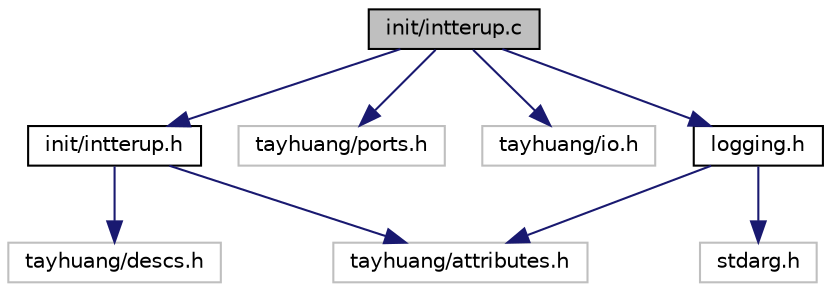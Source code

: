 digraph "init/intterup.c"
{
 // LATEX_PDF_SIZE
  edge [fontname="Helvetica",fontsize="10",labelfontname="Helvetica",labelfontsize="10"];
  node [fontname="Helvetica",fontsize="10",shape=record];
  Node1 [label="init/intterup.c",height=0.2,width=0.4,color="black", fillcolor="grey75", style="filled", fontcolor="black",tooltip="中断"];
  Node1 -> Node2 [color="midnightblue",fontsize="10",style="solid",fontname="Helvetica"];
  Node2 [label="init/intterup.h",height=0.2,width=0.4,color="black", fillcolor="white", style="filled",URL="$intterup_8h.html",tooltip="中断"];
  Node2 -> Node3 [color="midnightblue",fontsize="10",style="solid",fontname="Helvetica"];
  Node3 [label="tayhuang/attributes.h",height=0.2,width=0.4,color="grey75", fillcolor="white", style="filled",tooltip=" "];
  Node2 -> Node4 [color="midnightblue",fontsize="10",style="solid",fontname="Helvetica"];
  Node4 [label="tayhuang/descs.h",height=0.2,width=0.4,color="grey75", fillcolor="white", style="filled",tooltip=" "];
  Node1 -> Node5 [color="midnightblue",fontsize="10",style="solid",fontname="Helvetica"];
  Node5 [label="tayhuang/ports.h",height=0.2,width=0.4,color="grey75", fillcolor="white", style="filled",tooltip=" "];
  Node1 -> Node6 [color="midnightblue",fontsize="10",style="solid",fontname="Helvetica"];
  Node6 [label="tayhuang/io.h",height=0.2,width=0.4,color="grey75", fillcolor="white", style="filled",tooltip=" "];
  Node1 -> Node7 [color="midnightblue",fontsize="10",style="solid",fontname="Helvetica"];
  Node7 [label="logging.h",height=0.2,width=0.4,color="black", fillcolor="white", style="filled",URL="$logging_8h.html",tooltip="日志"];
  Node7 -> Node3 [color="midnightblue",fontsize="10",style="solid",fontname="Helvetica"];
  Node7 -> Node8 [color="midnightblue",fontsize="10",style="solid",fontname="Helvetica"];
  Node8 [label="stdarg.h",height=0.2,width=0.4,color="grey75", fillcolor="white", style="filled",tooltip=" "];
}
